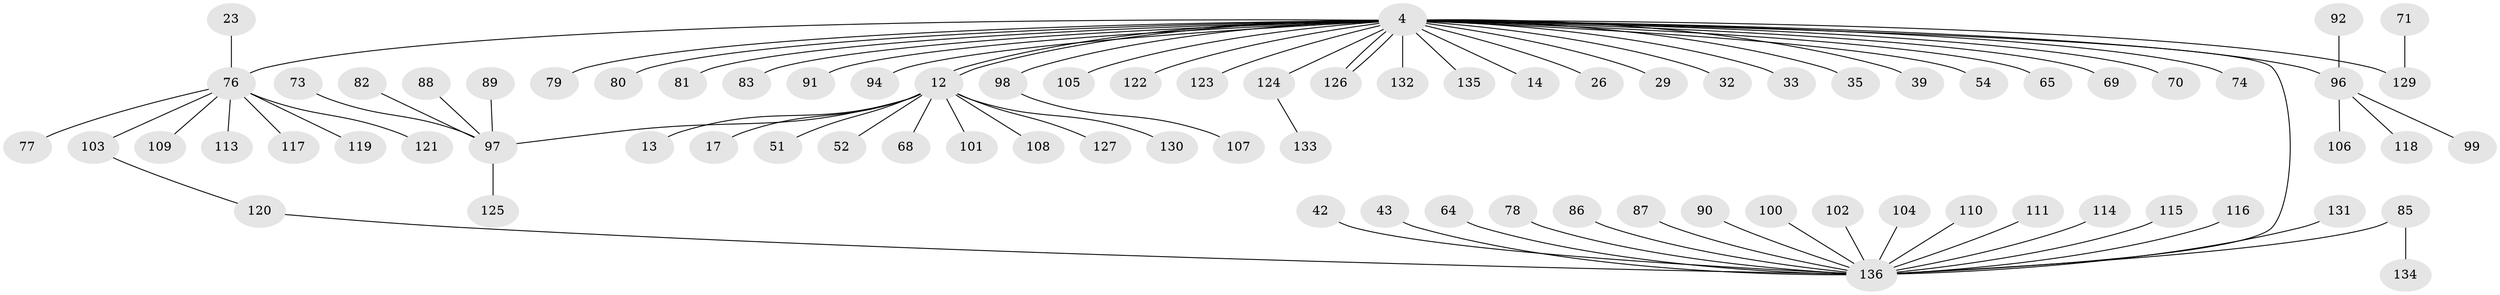 // original degree distribution, {3: 0.051470588235294115, 16: 0.007352941176470588, 6: 0.007352941176470588, 37: 0.007352941176470588, 8: 0.007352941176470588, 1: 0.6544117647058824, 4: 0.03676470588235294, 2: 0.19117647058823528, 5: 0.007352941176470588, 7: 0.014705882352941176, 11: 0.007352941176470588, 9: 0.007352941176470588}
// Generated by graph-tools (version 1.1) at 2025/51/03/04/25 21:51:55]
// undirected, 81 vertices, 83 edges
graph export_dot {
graph [start="1"]
  node [color=gray90,style=filled];
  4;
  12 [super="+9"];
  13;
  14;
  17;
  23;
  26;
  29;
  32;
  33;
  35;
  39;
  42;
  43;
  51;
  52 [super="+48"];
  54;
  64;
  65;
  68 [super="+38+50"];
  69;
  70;
  71;
  73;
  74 [super="+57+63"];
  76 [super="+19"];
  77;
  78;
  79 [super="+36"];
  80 [super="+37"];
  81 [super="+30+41+53"];
  82;
  83;
  85;
  86 [super="+24"];
  87;
  88;
  89;
  90;
  91;
  92;
  94 [super="+60"];
  96 [super="+62+75+84"];
  97 [super="+28+66+40+59+61+72"];
  98 [super="+58"];
  99;
  100;
  101 [super="+47"];
  102 [super="+44"];
  103;
  104 [super="+25"];
  105;
  106;
  107;
  108;
  109;
  110;
  111;
  113 [super="+49+112"];
  114;
  115;
  116;
  117;
  118;
  119;
  120;
  121;
  122;
  123;
  124 [super="+45+95"];
  125;
  126;
  127;
  129 [super="+7+15+93+67"];
  130;
  131;
  132;
  133;
  134;
  135;
  136 [super="+16+46+128+22+56"];
  4 -- 12 [weight=2];
  4 -- 12;
  4 -- 14;
  4 -- 26;
  4 -- 29;
  4 -- 32;
  4 -- 33;
  4 -- 35;
  4 -- 39;
  4 -- 54;
  4 -- 65;
  4 -- 69;
  4 -- 70;
  4 -- 76 [weight=2];
  4 -- 83;
  4 -- 91;
  4 -- 105;
  4 -- 122;
  4 -- 123;
  4 -- 126;
  4 -- 126;
  4 -- 132;
  4 -- 135;
  4 -- 74;
  4 -- 98;
  4 -- 129 [weight=2];
  4 -- 136 [weight=2];
  4 -- 81;
  4 -- 79;
  4 -- 80;
  4 -- 124;
  4 -- 94;
  4 -- 96;
  12 -- 13;
  12 -- 17;
  12 -- 108;
  12 -- 130;
  12 -- 51;
  12 -- 127;
  12 -- 97;
  12 -- 68 [weight=2];
  12 -- 101;
  12 -- 52;
  23 -- 76;
  42 -- 136;
  43 -- 136;
  64 -- 136;
  71 -- 129;
  73 -- 97;
  76 -- 119;
  76 -- 103;
  76 -- 77;
  76 -- 109;
  76 -- 117;
  76 -- 121;
  76 -- 113 [weight=2];
  78 -- 136;
  82 -- 97;
  85 -- 134;
  85 -- 136;
  86 -- 136;
  87 -- 136;
  88 -- 97;
  89 -- 97;
  90 -- 136;
  92 -- 96;
  96 -- 99;
  96 -- 106;
  96 -- 118;
  97 -- 125;
  98 -- 107;
  100 -- 136;
  102 -- 136;
  103 -- 120;
  104 -- 136;
  110 -- 136;
  111 -- 136;
  114 -- 136;
  115 -- 136;
  116 -- 136;
  120 -- 136;
  124 -- 133;
  131 -- 136;
}
